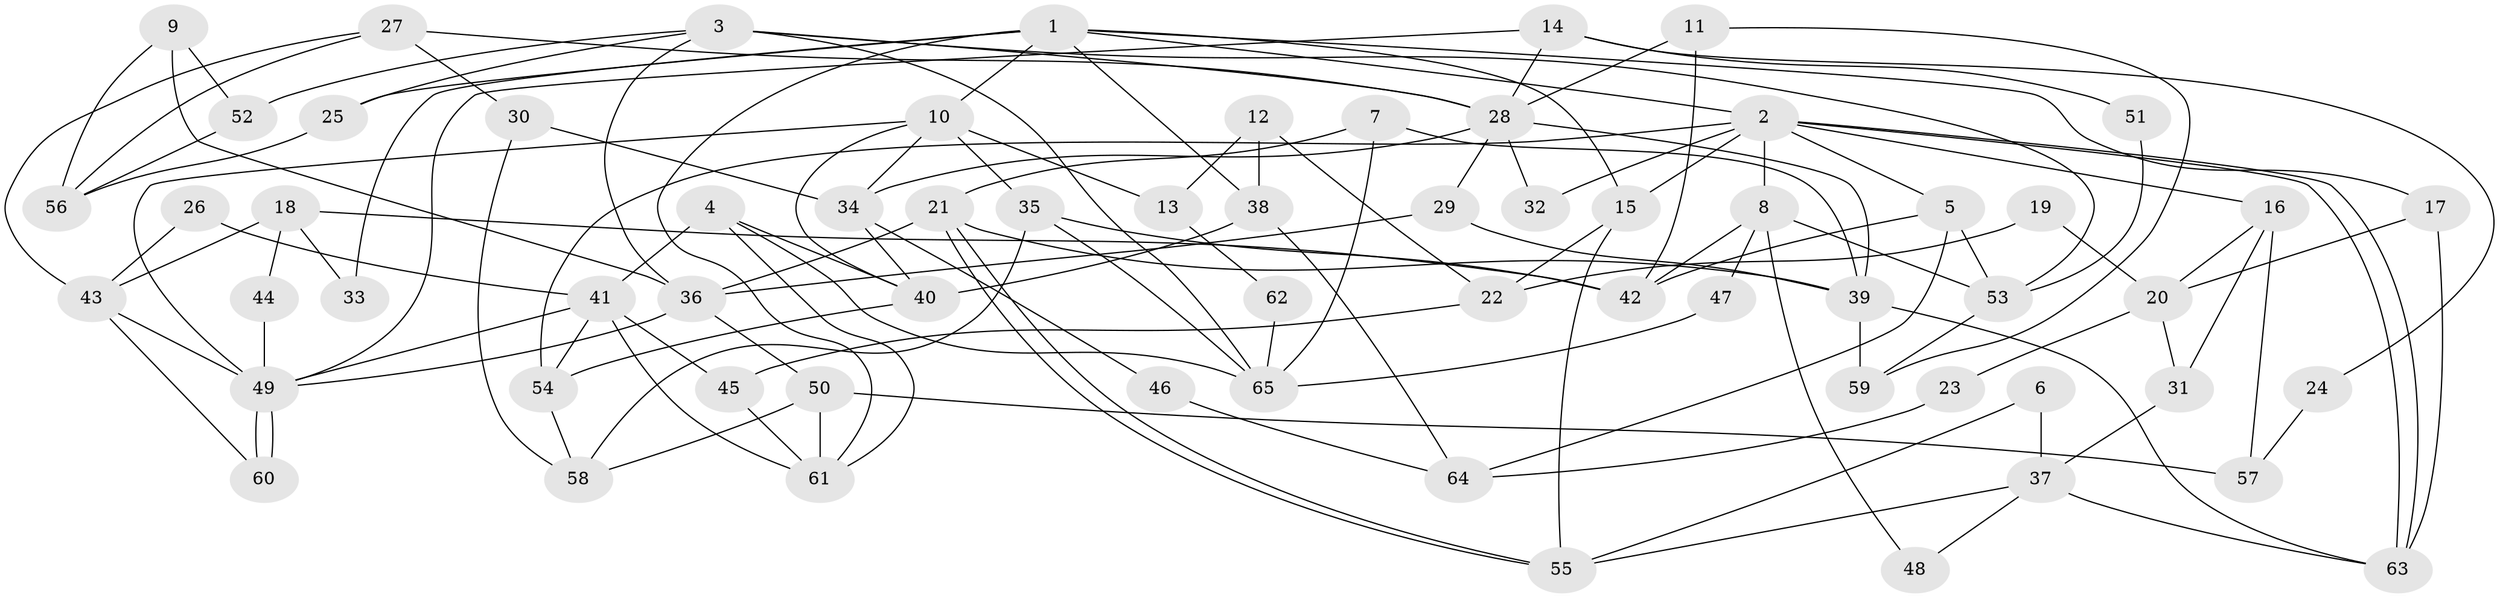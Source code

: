 // Generated by graph-tools (version 1.1) at 2025/11/02/27/25 16:11:19]
// undirected, 65 vertices, 130 edges
graph export_dot {
graph [start="1"]
  node [color=gray90,style=filled];
  1;
  2;
  3;
  4;
  5;
  6;
  7;
  8;
  9;
  10;
  11;
  12;
  13;
  14;
  15;
  16;
  17;
  18;
  19;
  20;
  21;
  22;
  23;
  24;
  25;
  26;
  27;
  28;
  29;
  30;
  31;
  32;
  33;
  34;
  35;
  36;
  37;
  38;
  39;
  40;
  41;
  42;
  43;
  44;
  45;
  46;
  47;
  48;
  49;
  50;
  51;
  52;
  53;
  54;
  55;
  56;
  57;
  58;
  59;
  60;
  61;
  62;
  63;
  64;
  65;
  1 -- 10;
  1 -- 61;
  1 -- 2;
  1 -- 15;
  1 -- 17;
  1 -- 25;
  1 -- 33;
  1 -- 38;
  2 -- 63;
  2 -- 63;
  2 -- 5;
  2 -- 8;
  2 -- 15;
  2 -- 16;
  2 -- 32;
  2 -- 54;
  3 -- 53;
  3 -- 65;
  3 -- 25;
  3 -- 28;
  3 -- 36;
  3 -- 52;
  4 -- 41;
  4 -- 65;
  4 -- 40;
  4 -- 61;
  5 -- 42;
  5 -- 53;
  5 -- 64;
  6 -- 37;
  6 -- 55;
  7 -- 21;
  7 -- 39;
  7 -- 65;
  8 -- 53;
  8 -- 42;
  8 -- 47;
  8 -- 48;
  9 -- 36;
  9 -- 52;
  9 -- 56;
  10 -- 40;
  10 -- 49;
  10 -- 13;
  10 -- 34;
  10 -- 35;
  11 -- 42;
  11 -- 28;
  11 -- 59;
  12 -- 22;
  12 -- 38;
  12 -- 13;
  13 -- 62;
  14 -- 49;
  14 -- 28;
  14 -- 24;
  14 -- 51;
  15 -- 22;
  15 -- 55;
  16 -- 20;
  16 -- 31;
  16 -- 57;
  17 -- 63;
  17 -- 20;
  18 -- 43;
  18 -- 42;
  18 -- 33;
  18 -- 44;
  19 -- 20;
  19 -- 22;
  20 -- 31;
  20 -- 23;
  21 -- 36;
  21 -- 55;
  21 -- 55;
  21 -- 39;
  22 -- 45;
  23 -- 64;
  24 -- 57;
  25 -- 56;
  26 -- 41;
  26 -- 43;
  27 -- 56;
  27 -- 28;
  27 -- 30;
  27 -- 43;
  28 -- 34;
  28 -- 29;
  28 -- 32;
  28 -- 39;
  29 -- 39;
  29 -- 36;
  30 -- 34;
  30 -- 58;
  31 -- 37;
  34 -- 40;
  34 -- 46;
  35 -- 58;
  35 -- 42;
  35 -- 65;
  36 -- 49;
  36 -- 50;
  37 -- 55;
  37 -- 63;
  37 -- 48;
  38 -- 40;
  38 -- 64;
  39 -- 59;
  39 -- 63;
  40 -- 54;
  41 -- 49;
  41 -- 61;
  41 -- 45;
  41 -- 54;
  43 -- 49;
  43 -- 60;
  44 -- 49;
  45 -- 61;
  46 -- 64;
  47 -- 65;
  49 -- 60;
  49 -- 60;
  50 -- 58;
  50 -- 57;
  50 -- 61;
  51 -- 53;
  52 -- 56;
  53 -- 59;
  54 -- 58;
  62 -- 65;
}
